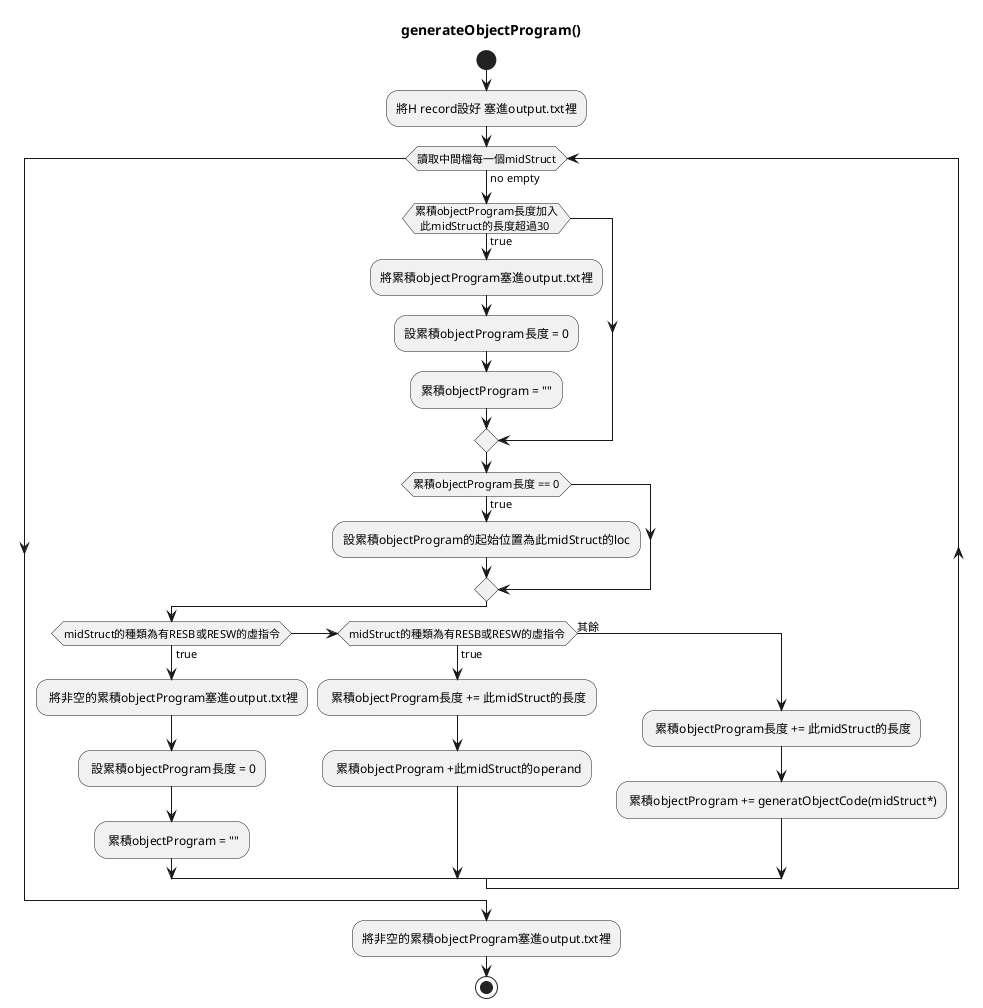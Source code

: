 @startuml
title generateObjectProgram()
start
:將H record設好 塞進output.txt裡;
while (讀取中間檔每一個midStruct) is (no empty)
  if(累積objectProgram長度加入
  此midStruct的長度超過30) then(true)
    :將累積objectProgram塞進output.txt裡;
    :設累積objectProgram長度 = 0;
    :累積objectProgram = "";
  endif
  if(累積objectProgram長度 == 0) then (true)
    :設累積objectProgram的起始位置為此midStruct的loc;
  endif
  if(midStruct的種類為有RESB或RESW的虛指令) then (true)
    : 將非空的累積objectProgram塞進output.txt裡;
    : 設累積objectProgram長度 = 0;
    : 累積objectProgram = "";
  elseif(midStruct的種類為有RESB或RESW的虛指令) then (true)
    : 累積objectProgram長度 += 此midStruct的長度;
    : 累積objectProgram +此midStruct的operand;
  else (其餘)
    : 累積objectProgram長度 += 此midStruct的長度;
    : 累積objectProgram += generatObjectCode(midStruct*);
  endif
endwhile
:將非空的累積objectProgram塞進output.txt裡;
stop
@enduml